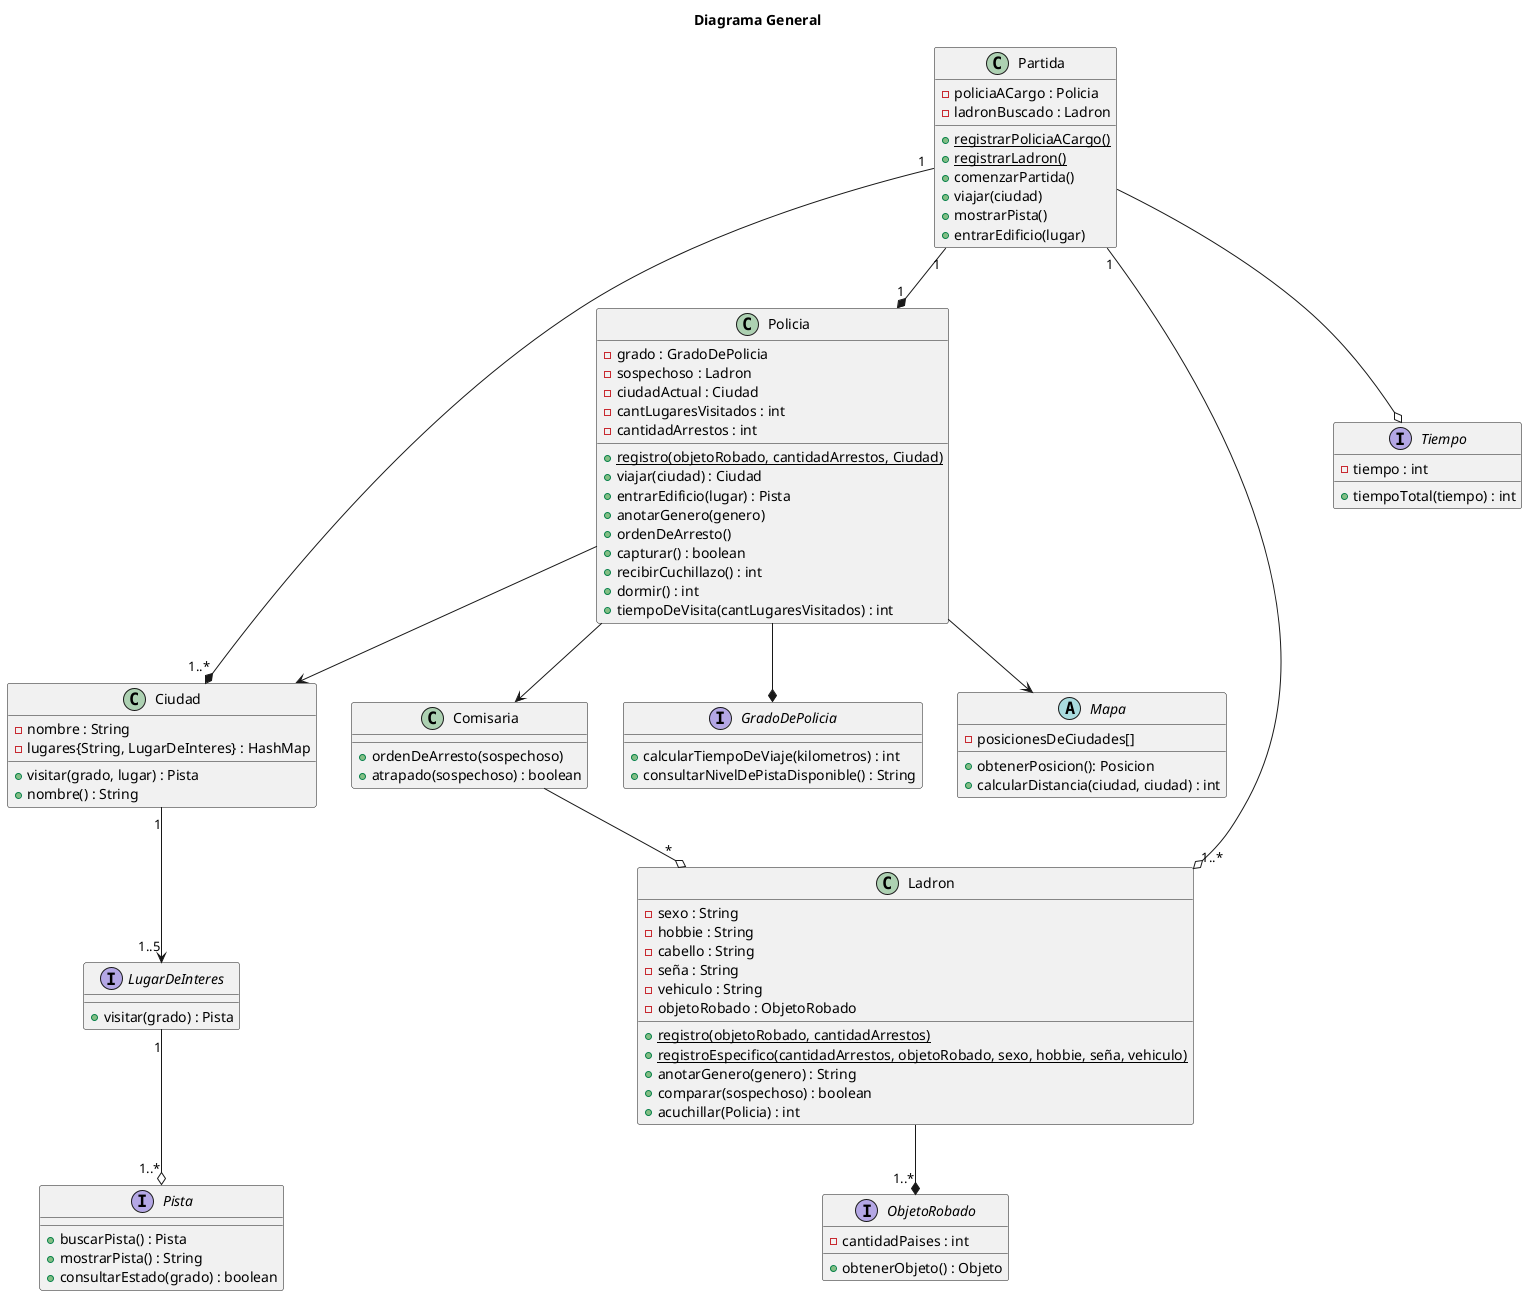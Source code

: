 @startuml 
title Diagrama General


class Ciudad{
    - nombre : String
    - lugares{String, LugarDeInteres} : HashMap
    + visitar(grado, lugar) : Pista
    + nombre() : String

}
class Partida{
    - policiaACargo : Policia
    - ladronBuscado : Ladron
    + {static} registrarPoliciaACargo()
    + {static} registrarLadron()
    + comenzarPartida()
    + viajar(ciudad)
    + mostrarPista()
    + entrarEdificio(lugar)
}

class Comisaria{
    + ordenDeArresto(sospechoso)
    + atrapado(sospechoso) : boolean
}
class Ladron{
    - sexo : String
    - hobbie : String
    - cabello : String
    - seña : String
    - vehiculo : String
    - objetoRobado : ObjetoRobado
    + {static} registro(objetoRobado, cantidadArrestos)
    + {static} registroEspecifico(cantidadArrestos, objetoRobado, sexo, hobbie, seña, vehiculo)
    + anotarGenero(genero) : String
    + comparar(sospechoso) : boolean
    + acuchillar(Policia) : int
}

class Policia{
    - grado : GradoDePolicia
    - sospechoso : Ladron
    - ciudadActual : Ciudad
    - cantLugaresVisitados : int
    - cantidadArrestos : int
    + {static} registro(objetoRobado, cantidadArrestos, Ciudad)
    + viajar(ciudad) : Ciudad
    + entrarEdificio(lugar) : Pista
    + anotarGenero(genero)
    + ordenDeArresto()
    + capturar() : boolean
    + recibirCuchillazo() : int
    + dormir() : int
    + tiempoDeVisita(cantLugaresVisitados) : int
}

abstract Mapa{
    - posicionesDeCiudades[]
    + obtenerPosicion(): Posicion
    + calcularDistancia(ciudad, ciudad) : int
}

interface GradoDePolicia{
    + calcularTiempoDeViaje(kilometros) : int
    + consultarNivelDePistaDisponible() : String
}

interface LugarDeInteres{
    + visitar(grado) : Pista
}

interface Pista{
    + buscarPista() : Pista
    + mostrarPista() : String
    + consultarEstado(grado) : boolean
}

interface ObjetoRobado{
    - cantidadPaises : int
	+ obtenerObjeto() : Objeto
}

interface Tiempo{
    - tiempo : int
    + tiempoTotal(tiempo) : int
}


Partida "1" --o "1..*" Ladron
Partida"1" --* "1"Policia
Partida --o Tiempo
Policia --* GradoDePolicia
Policia --> Comisaria
Policia --> Mapa
Partida "1" --* "1..*" Ciudad
Policia --> Ciudad
Ciudad "1" --> "1..5"LugarDeInteres
LugarDeInteres "1" --o "1..*" Pista
Ladron --* "1..*" ObjetoRobado
Comisaria --o "*" Ladron

@enduml